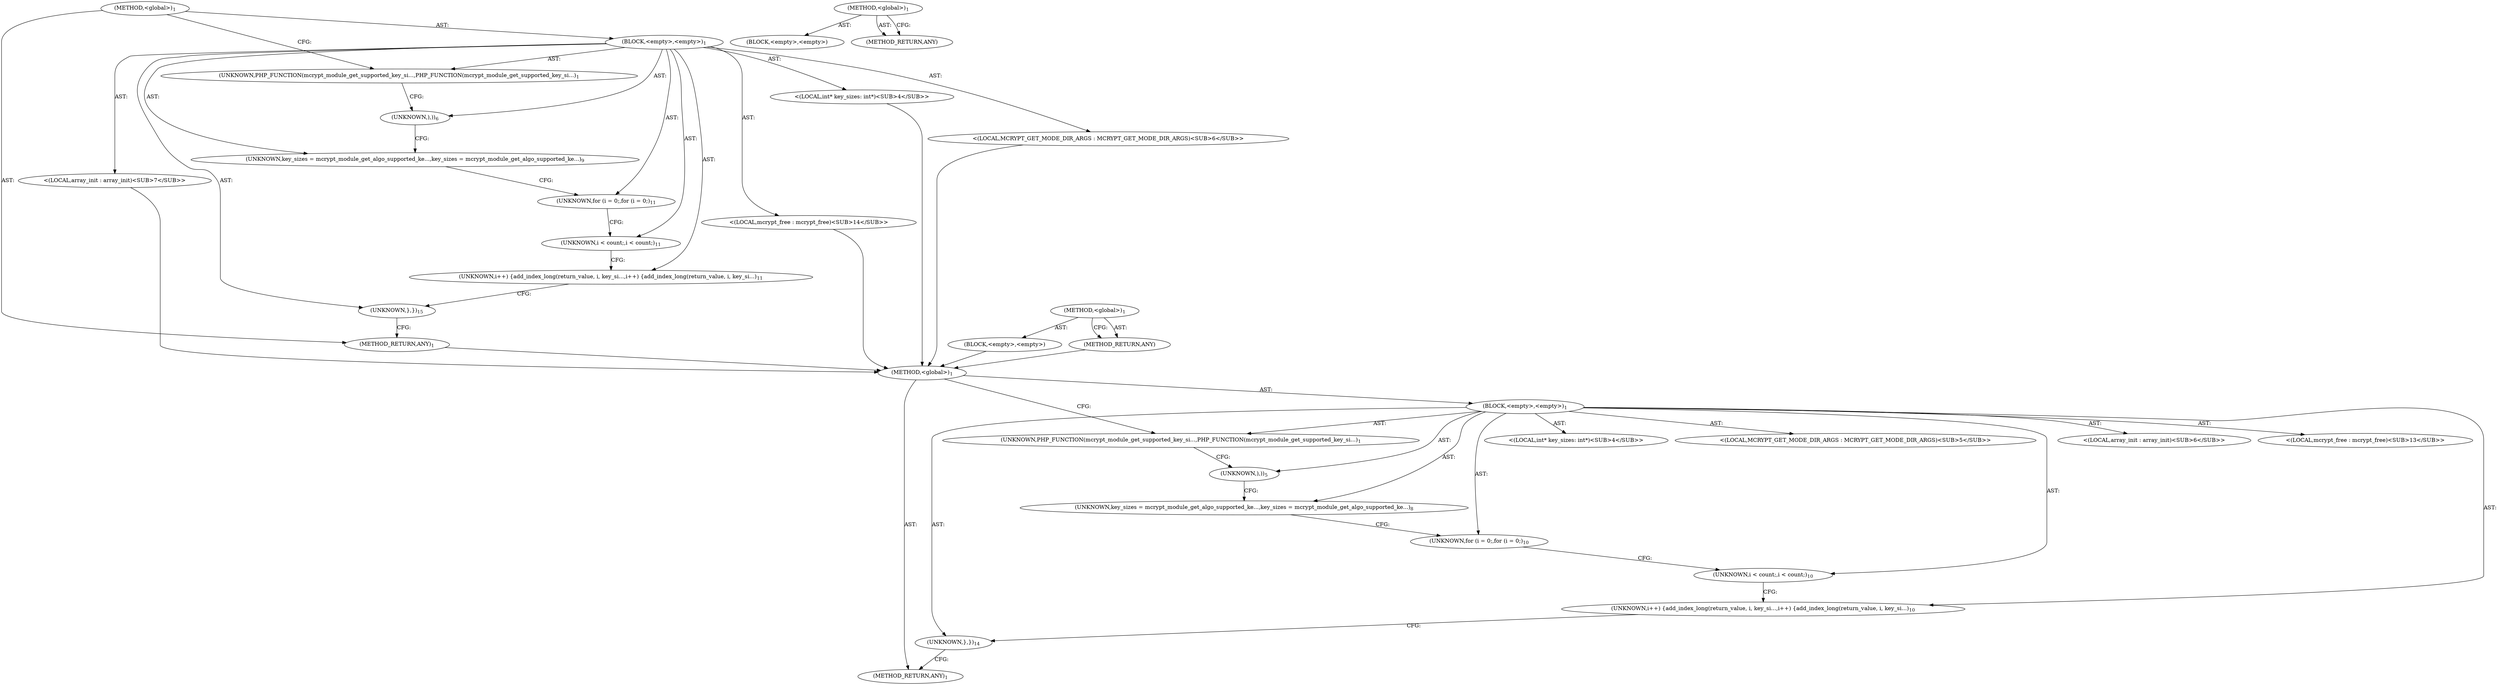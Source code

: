 digraph "&lt;global&gt;" {
vulnerable_6 [label=<(METHOD,&lt;global&gt;)<SUB>1</SUB>>];
vulnerable_7 [label=<(BLOCK,&lt;empty&gt;,&lt;empty&gt;)<SUB>1</SUB>>];
vulnerable_8 [label=<(UNKNOWN,PHP_FUNCTION(mcrypt_module_get_supported_key_si...,PHP_FUNCTION(mcrypt_module_get_supported_key_si...)<SUB>1</SUB>>];
vulnerable_9 [label="<(LOCAL,int* key_sizes: int*)<SUB>4</SUB>>"];
vulnerable_10 [label="<(LOCAL,MCRYPT_GET_MODE_DIR_ARGS : MCRYPT_GET_MODE_DIR_ARGS)<SUB>5</SUB>>"];
vulnerable_11 [label=<(UNKNOWN,),))<SUB>5</SUB>>];
vulnerable_12 [label="<(LOCAL,array_init : array_init)<SUB>6</SUB>>"];
vulnerable_13 [label=<(UNKNOWN,key_sizes = mcrypt_module_get_algo_supported_ke...,key_sizes = mcrypt_module_get_algo_supported_ke...)<SUB>8</SUB>>];
vulnerable_14 [label=<(UNKNOWN,for (i = 0;,for (i = 0;)<SUB>10</SUB>>];
vulnerable_15 [label=<(UNKNOWN,i &lt; count;,i &lt; count;)<SUB>10</SUB>>];
vulnerable_16 [label=<(UNKNOWN,i++) {
		add_index_long(return_value, i, key_si...,i++) {
		add_index_long(return_value, i, key_si...)<SUB>10</SUB>>];
vulnerable_17 [label="<(LOCAL,mcrypt_free : mcrypt_free)<SUB>13</SUB>>"];
vulnerable_18 [label=<(UNKNOWN,},})<SUB>14</SUB>>];
vulnerable_19 [label=<(METHOD_RETURN,ANY)<SUB>1</SUB>>];
vulnerable_32 [label=<(METHOD,&lt;global&gt;)<SUB>1</SUB>>];
vulnerable_33 [label=<(BLOCK,&lt;empty&gt;,&lt;empty&gt;)>];
vulnerable_34 [label=<(METHOD_RETURN,ANY)>];
fixed_6 [label=<(METHOD,&lt;global&gt;)<SUB>1</SUB>>];
fixed_7 [label=<(BLOCK,&lt;empty&gt;,&lt;empty&gt;)<SUB>1</SUB>>];
fixed_8 [label=<(UNKNOWN,PHP_FUNCTION(mcrypt_module_get_supported_key_si...,PHP_FUNCTION(mcrypt_module_get_supported_key_si...)<SUB>1</SUB>>];
fixed_9 [label="<(LOCAL,int* key_sizes: int*)<SUB>4</SUB>>"];
fixed_10 [label="<(LOCAL,MCRYPT_GET_MODE_DIR_ARGS : MCRYPT_GET_MODE_DIR_ARGS)<SUB>6</SUB>>"];
fixed_11 [label=<(UNKNOWN,),))<SUB>6</SUB>>];
fixed_12 [label="<(LOCAL,array_init : array_init)<SUB>7</SUB>>"];
fixed_13 [label=<(UNKNOWN,key_sizes = mcrypt_module_get_algo_supported_ke...,key_sizes = mcrypt_module_get_algo_supported_ke...)<SUB>9</SUB>>];
fixed_14 [label=<(UNKNOWN,for (i = 0;,for (i = 0;)<SUB>11</SUB>>];
fixed_15 [label=<(UNKNOWN,i &lt; count;,i &lt; count;)<SUB>11</SUB>>];
fixed_16 [label=<(UNKNOWN,i++) {
		add_index_long(return_value, i, key_si...,i++) {
		add_index_long(return_value, i, key_si...)<SUB>11</SUB>>];
fixed_17 [label="<(LOCAL,mcrypt_free : mcrypt_free)<SUB>14</SUB>>"];
fixed_18 [label=<(UNKNOWN,},})<SUB>15</SUB>>];
fixed_19 [label=<(METHOD_RETURN,ANY)<SUB>1</SUB>>];
fixed_32 [label=<(METHOD,&lt;global&gt;)<SUB>1</SUB>>];
fixed_33 [label=<(BLOCK,&lt;empty&gt;,&lt;empty&gt;)>];
fixed_34 [label=<(METHOD_RETURN,ANY)>];
vulnerable_6 -> vulnerable_7  [key=0, label="AST: "];
vulnerable_6 -> vulnerable_19  [key=0, label="AST: "];
vulnerable_6 -> vulnerable_8  [key=0, label="CFG: "];
vulnerable_7 -> vulnerable_8  [key=0, label="AST: "];
vulnerable_7 -> vulnerable_9  [key=0, label="AST: "];
vulnerable_7 -> vulnerable_10  [key=0, label="AST: "];
vulnerable_7 -> vulnerable_11  [key=0, label="AST: "];
vulnerable_7 -> vulnerable_12  [key=0, label="AST: "];
vulnerable_7 -> vulnerable_13  [key=0, label="AST: "];
vulnerable_7 -> vulnerable_14  [key=0, label="AST: "];
vulnerable_7 -> vulnerable_15  [key=0, label="AST: "];
vulnerable_7 -> vulnerable_16  [key=0, label="AST: "];
vulnerable_7 -> vulnerable_17  [key=0, label="AST: "];
vulnerable_7 -> vulnerable_18  [key=0, label="AST: "];
vulnerable_8 -> vulnerable_11  [key=0, label="CFG: "];
vulnerable_11 -> vulnerable_13  [key=0, label="CFG: "];
vulnerable_13 -> vulnerable_14  [key=0, label="CFG: "];
vulnerable_14 -> vulnerable_15  [key=0, label="CFG: "];
vulnerable_15 -> vulnerable_16  [key=0, label="CFG: "];
vulnerable_16 -> vulnerable_18  [key=0, label="CFG: "];
vulnerable_18 -> vulnerable_19  [key=0, label="CFG: "];
vulnerable_32 -> vulnerable_33  [key=0, label="AST: "];
vulnerable_32 -> vulnerable_34  [key=0, label="AST: "];
vulnerable_32 -> vulnerable_34  [key=1, label="CFG: "];
fixed_6 -> fixed_7  [key=0, label="AST: "];
fixed_6 -> fixed_19  [key=0, label="AST: "];
fixed_6 -> fixed_8  [key=0, label="CFG: "];
fixed_7 -> fixed_8  [key=0, label="AST: "];
fixed_7 -> fixed_9  [key=0, label="AST: "];
fixed_7 -> fixed_10  [key=0, label="AST: "];
fixed_7 -> fixed_11  [key=0, label="AST: "];
fixed_7 -> fixed_12  [key=0, label="AST: "];
fixed_7 -> fixed_13  [key=0, label="AST: "];
fixed_7 -> fixed_14  [key=0, label="AST: "];
fixed_7 -> fixed_15  [key=0, label="AST: "];
fixed_7 -> fixed_16  [key=0, label="AST: "];
fixed_7 -> fixed_17  [key=0, label="AST: "];
fixed_7 -> fixed_18  [key=0, label="AST: "];
fixed_8 -> fixed_11  [key=0, label="CFG: "];
fixed_9 -> vulnerable_6  [key=0];
fixed_10 -> vulnerable_6  [key=0];
fixed_11 -> fixed_13  [key=0, label="CFG: "];
fixed_12 -> vulnerable_6  [key=0];
fixed_13 -> fixed_14  [key=0, label="CFG: "];
fixed_14 -> fixed_15  [key=0, label="CFG: "];
fixed_15 -> fixed_16  [key=0, label="CFG: "];
fixed_16 -> fixed_18  [key=0, label="CFG: "];
fixed_17 -> vulnerable_6  [key=0];
fixed_18 -> fixed_19  [key=0, label="CFG: "];
fixed_19 -> vulnerable_6  [key=0];
fixed_32 -> fixed_33  [key=0, label="AST: "];
fixed_32 -> fixed_34  [key=0, label="AST: "];
fixed_32 -> fixed_34  [key=1, label="CFG: "];
fixed_33 -> vulnerable_6  [key=0];
fixed_34 -> vulnerable_6  [key=0];
}
